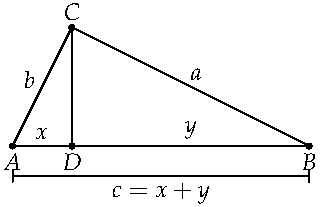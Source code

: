 settings.tex="pdflatex";

texpreamble("\usepackage{amsmath}
\usepackage{amsthm,amssymb}
\usepackage{mathpazo}
\usepackage[svgnames]{xcolor}
");
import graph;

size(160);

pair A=(0,0);
pair B=(5,0);
pair C=(1,2);
pair D=(1,0);

pair sh=(0,-0.5);

draw(D--C);
draw("$a$",B--C);
draw("$b$",C--A);
draw("$c=x+y$",shift(sh)*(A--B));
draw(A+1.2sh--A+0.8sh);
draw(B+1.2sh--B+0.8sh);
draw("$x$",D--A);
draw("$y$",B--D);

dot("$A$",A,S);
dot("$B$",B,S);
dot("$C$",C,N);
dot("$D$",D,S);